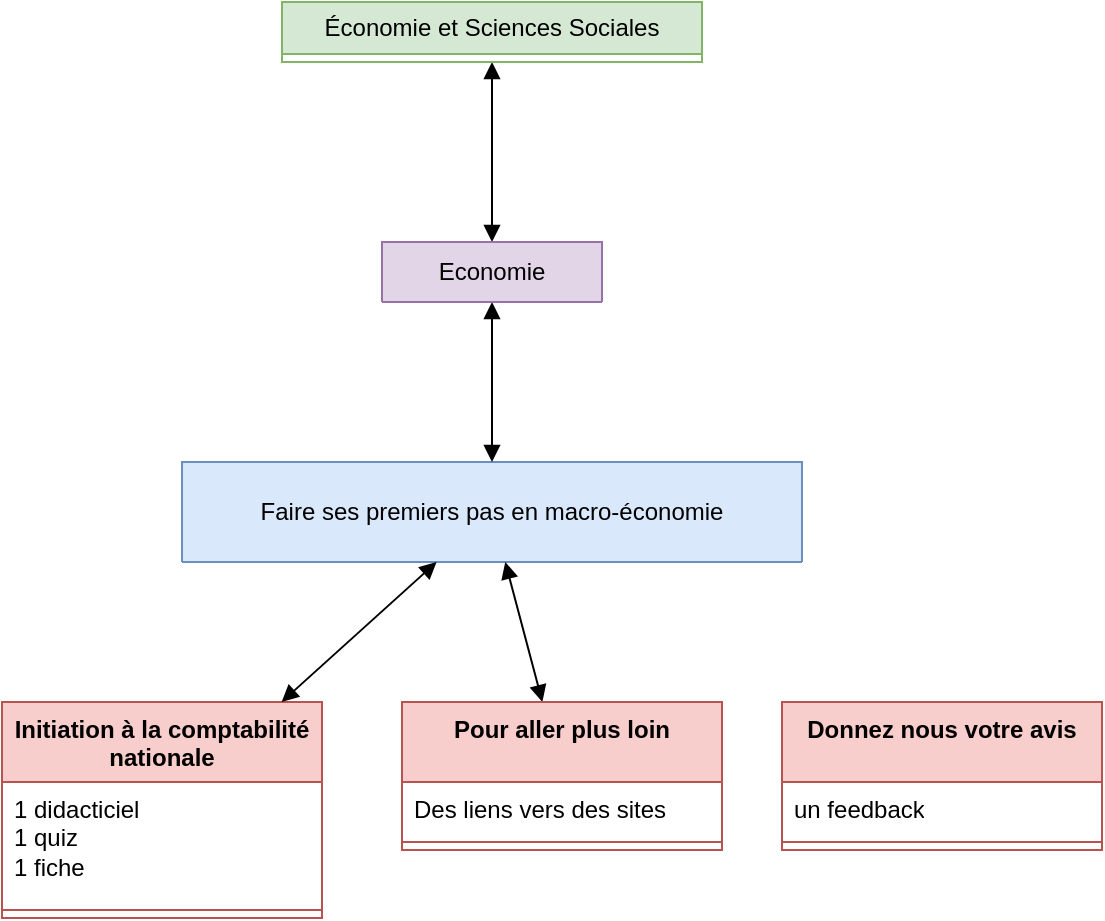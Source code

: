<mxfile version="24.7.15">
  <diagram name="Page-1" id="TVbX9KgjACldvgUGH_jM">
    <mxGraphModel dx="1434" dy="754" grid="1" gridSize="10" guides="1" tooltips="1" connect="1" arrows="1" fold="1" page="1" pageScale="1" pageWidth="827" pageHeight="1169" math="0" shadow="0">
      <root>
        <mxCell id="0" />
        <mxCell id="1" parent="0" />
        <mxCell id="oGcL695DofoNEhs4g2Zo-5" value="" style="endArrow=block;startArrow=block;endFill=1;startFill=1;html=1;rounded=0;" parent="1" source="oGcL695DofoNEhs4g2Zo-6" target="z3eBNMHmMiNgrTxSZCe1-1" edge="1">
          <mxGeometry width="160" relative="1" as="geometry">
            <mxPoint x="400" y="130" as="sourcePoint" />
            <mxPoint x="414" y="160" as="targetPoint" />
          </mxGeometry>
        </mxCell>
        <mxCell id="oGcL695DofoNEhs4g2Zo-6" value="Économie et Sciences Sociales" style="swimlane;fontStyle=0;childLayout=stackLayout;horizontal=1;startSize=26;fillColor=#d5e8d4;horizontalStack=0;resizeParent=1;resizeParentMax=0;resizeLast=0;collapsible=1;marginBottom=0;whiteSpace=wrap;html=1;strokeColor=#82b366;" parent="1" vertex="1" collapsed="1">
          <mxGeometry x="290" y="10" width="210" height="30" as="geometry">
            <mxRectangle x="320" y="10" width="200" height="52" as="alternateBounds" />
          </mxGeometry>
        </mxCell>
        <mxCell id="oGcL695DofoNEhs4g2Zo-7" value="+ description: type" style="text;strokeColor=none;fillColor=none;align=left;verticalAlign=top;spacingLeft=4;spacingRight=4;overflow=hidden;rotatable=0;points=[[0,0.5],[1,0.5]];portConstraint=eastwest;whiteSpace=wrap;html=1;" parent="oGcL695DofoNEhs4g2Zo-6" vertex="1">
          <mxGeometry y="26" width="200" height="26" as="geometry" />
        </mxCell>
        <mxCell id="oGcL695DofoNEhs4g2Zo-15" value="Faire ses premiers pas en macro-économie " style="swimlane;fontStyle=0;childLayout=stackLayout;horizontal=1;startSize=50;fillColor=#dae8fc;horizontalStack=0;resizeParent=1;resizeParentMax=0;resizeLast=0;collapsible=1;marginBottom=0;whiteSpace=wrap;html=1;strokeColor=#6c8ebf;" parent="1" vertex="1" collapsed="1">
          <mxGeometry x="240" y="240" width="310" height="50" as="geometry">
            <mxRectangle x="350" y="670" width="140" height="128" as="alternateBounds" />
          </mxGeometry>
        </mxCell>
        <mxCell id="oGcL695DofoNEhs4g2Zo-16" value="+ niveau : 2" style="text;strokeColor=none;fillColor=none;align=left;verticalAlign=top;spacingLeft=4;spacingRight=4;overflow=hidden;rotatable=0;points=[[0,0.5],[1,0.5]];portConstraint=eastwest;whiteSpace=wrap;html=1;" parent="oGcL695DofoNEhs4g2Zo-15" vertex="1">
          <mxGeometry y="50" width="140" height="26" as="geometry" />
        </mxCell>
        <mxCell id="oGcL695DofoNEhs4g2Zo-17" value="+ objectifs: type" style="text;strokeColor=none;fillColor=none;align=left;verticalAlign=top;spacingLeft=4;spacingRight=4;overflow=hidden;rotatable=0;points=[[0,0.5],[1,0.5]];portConstraint=eastwest;whiteSpace=wrap;html=1;" parent="oGcL695DofoNEhs4g2Zo-15" vertex="1">
          <mxGeometry y="76" width="140" height="26" as="geometry" />
        </mxCell>
        <mxCell id="oGcL695DofoNEhs4g2Zo-18" value="+ durée: 3-4 heures" style="text;strokeColor=none;fillColor=none;align=left;verticalAlign=top;spacingLeft=4;spacingRight=4;overflow=hidden;rotatable=0;points=[[0,0.5],[1,0.5]];portConstraint=eastwest;whiteSpace=wrap;html=1;" parent="oGcL695DofoNEhs4g2Zo-15" vertex="1">
          <mxGeometry y="102" width="140" height="26" as="geometry" />
        </mxCell>
        <mxCell id="M4qhGssCVsZmkV2U08UX-5" value="" style="endArrow=block;startArrow=block;endFill=1;startFill=1;html=1;rounded=0;" parent="1" source="z3eBNMHmMiNgrTxSZCe1-1" target="oGcL695DofoNEhs4g2Zo-15" edge="1">
          <mxGeometry width="160" relative="1" as="geometry">
            <mxPoint x="395" y="155" as="sourcePoint" />
            <mxPoint x="263" y="360" as="targetPoint" />
          </mxGeometry>
        </mxCell>
        <mxCell id="z3eBNMHmMiNgrTxSZCe1-1" value="Economie" style="swimlane;fontStyle=0;childLayout=stackLayout;horizontal=1;startSize=30;fillColor=#e1d5e7;horizontalStack=0;resizeParent=1;resizeParentMax=0;resizeLast=0;collapsible=1;marginBottom=0;whiteSpace=wrap;html=1;strokeColor=#9673a6;" parent="1" vertex="1" collapsed="1">
          <mxGeometry x="340" y="130" width="110" height="30" as="geometry">
            <mxRectangle x="350" y="120" width="140" height="78" as="alternateBounds" />
          </mxGeometry>
        </mxCell>
        <mxCell id="z3eBNMHmMiNgrTxSZCe1-2" value="+ description: type" style="text;strokeColor=none;fillColor=none;align=left;verticalAlign=top;spacingLeft=4;spacingRight=4;overflow=hidden;rotatable=0;points=[[0,0.5],[1,0.5]];portConstraint=eastwest;whiteSpace=wrap;html=1;" parent="z3eBNMHmMiNgrTxSZCe1-1" vertex="1">
          <mxGeometry y="26" width="140" height="26" as="geometry" />
        </mxCell>
        <mxCell id="z3eBNMHmMiNgrTxSZCe1-3" value="+ contenu: type" style="text;strokeColor=none;fillColor=none;align=left;verticalAlign=top;spacingLeft=4;spacingRight=4;overflow=hidden;rotatable=0;points=[[0,0.5],[1,0.5]];portConstraint=eastwest;whiteSpace=wrap;html=1;" parent="z3eBNMHmMiNgrTxSZCe1-1" vertex="1">
          <mxGeometry y="52" width="140" height="26" as="geometry" />
        </mxCell>
        <mxCell id="M_tgrwhZa5VNIvvHF0bR-32" value="Initiation à la comptabilité nationale" style="swimlane;fontStyle=1;align=center;verticalAlign=top;childLayout=stackLayout;horizontal=1;startSize=40;horizontalStack=0;resizeParent=1;resizeParentMax=0;resizeLast=0;collapsible=1;marginBottom=0;whiteSpace=wrap;html=1;fillColor=#f8cecc;strokeColor=#b85450;" parent="1" vertex="1">
          <mxGeometry x="150" y="360" width="160" height="108" as="geometry" />
        </mxCell>
        <mxCell id="M_tgrwhZa5VNIvvHF0bR-33" value="&lt;div&gt;1 didacticiel&lt;/div&gt;&lt;div&gt;1 quiz&lt;/div&gt;&lt;div&gt;1 fiche&lt;br&gt;&lt;/div&gt;" style="text;strokeColor=none;fillColor=none;align=left;verticalAlign=top;spacingLeft=4;spacingRight=4;overflow=hidden;rotatable=0;points=[[0,0.5],[1,0.5]];portConstraint=eastwest;whiteSpace=wrap;html=1;" parent="M_tgrwhZa5VNIvvHF0bR-32" vertex="1">
          <mxGeometry y="40" width="160" height="60" as="geometry" />
        </mxCell>
        <mxCell id="M_tgrwhZa5VNIvvHF0bR-34" value="" style="line;strokeWidth=1;fillColor=none;align=left;verticalAlign=middle;spacingTop=-1;spacingLeft=3;spacingRight=3;rotatable=0;labelPosition=right;points=[];portConstraint=eastwest;strokeColor=inherit;" parent="M_tgrwhZa5VNIvvHF0bR-32" vertex="1">
          <mxGeometry y="100" width="160" height="8" as="geometry" />
        </mxCell>
        <mxCell id="M_tgrwhZa5VNIvvHF0bR-35" value="" style="endArrow=block;startArrow=block;endFill=1;startFill=1;html=1;rounded=0;" parent="1" source="oGcL695DofoNEhs4g2Zo-15" target="M_tgrwhZa5VNIvvHF0bR-32" edge="1">
          <mxGeometry width="160" relative="1" as="geometry">
            <mxPoint x="394.5" y="380" as="sourcePoint" />
            <mxPoint x="394.5" y="505" as="targetPoint" />
          </mxGeometry>
        </mxCell>
        <mxCell id="M_tgrwhZa5VNIvvHF0bR-36" value="" style="endArrow=block;startArrow=block;endFill=1;startFill=1;html=1;rounded=0;" parent="1" source="oGcL695DofoNEhs4g2Zo-15" target="evTyM8jxFUzuRZeZoELZ-1" edge="1">
          <mxGeometry width="160" relative="1" as="geometry">
            <mxPoint x="324" y="340" as="sourcePoint" />
            <mxPoint x="484.962" y="360" as="targetPoint" />
            <Array as="points" />
          </mxGeometry>
        </mxCell>
        <mxCell id="evTyM8jxFUzuRZeZoELZ-1" value="Pour aller plus loin" style="swimlane;fontStyle=1;align=center;verticalAlign=top;childLayout=stackLayout;horizontal=1;startSize=40;horizontalStack=0;resizeParent=1;resizeParentMax=0;resizeLast=0;collapsible=1;marginBottom=0;whiteSpace=wrap;html=1;fillColor=#f8cecc;strokeColor=#b85450;" vertex="1" parent="1">
          <mxGeometry x="350" y="360" width="160" height="74" as="geometry" />
        </mxCell>
        <mxCell id="evTyM8jxFUzuRZeZoELZ-2" value="Des liens vers des sites" style="text;strokeColor=none;fillColor=none;align=left;verticalAlign=top;spacingLeft=4;spacingRight=4;overflow=hidden;rotatable=0;points=[[0,0.5],[1,0.5]];portConstraint=eastwest;whiteSpace=wrap;html=1;" vertex="1" parent="evTyM8jxFUzuRZeZoELZ-1">
          <mxGeometry y="40" width="160" height="26" as="geometry" />
        </mxCell>
        <mxCell id="evTyM8jxFUzuRZeZoELZ-3" value="" style="line;strokeWidth=1;fillColor=none;align=left;verticalAlign=middle;spacingTop=-1;spacingLeft=3;spacingRight=3;rotatable=0;labelPosition=right;points=[];portConstraint=eastwest;strokeColor=inherit;" vertex="1" parent="evTyM8jxFUzuRZeZoELZ-1">
          <mxGeometry y="66" width="160" height="8" as="geometry" />
        </mxCell>
        <mxCell id="evTyM8jxFUzuRZeZoELZ-4" value="Donnez nous votre avis" style="swimlane;fontStyle=1;align=center;verticalAlign=top;childLayout=stackLayout;horizontal=1;startSize=40;horizontalStack=0;resizeParent=1;resizeParentMax=0;resizeLast=0;collapsible=1;marginBottom=0;whiteSpace=wrap;html=1;fillColor=#f8cecc;strokeColor=#b85450;" vertex="1" parent="1">
          <mxGeometry x="540" y="360" width="160" height="74" as="geometry" />
        </mxCell>
        <mxCell id="evTyM8jxFUzuRZeZoELZ-5" value="un feedback" style="text;strokeColor=none;fillColor=none;align=left;verticalAlign=top;spacingLeft=4;spacingRight=4;overflow=hidden;rotatable=0;points=[[0,0.5],[1,0.5]];portConstraint=eastwest;whiteSpace=wrap;html=1;" vertex="1" parent="evTyM8jxFUzuRZeZoELZ-4">
          <mxGeometry y="40" width="160" height="26" as="geometry" />
        </mxCell>
        <mxCell id="evTyM8jxFUzuRZeZoELZ-6" value="" style="line;strokeWidth=1;fillColor=none;align=left;verticalAlign=middle;spacingTop=-1;spacingLeft=3;spacingRight=3;rotatable=0;labelPosition=right;points=[];portConstraint=eastwest;strokeColor=inherit;" vertex="1" parent="evTyM8jxFUzuRZeZoELZ-4">
          <mxGeometry y="66" width="160" height="8" as="geometry" />
        </mxCell>
      </root>
    </mxGraphModel>
  </diagram>
</mxfile>
